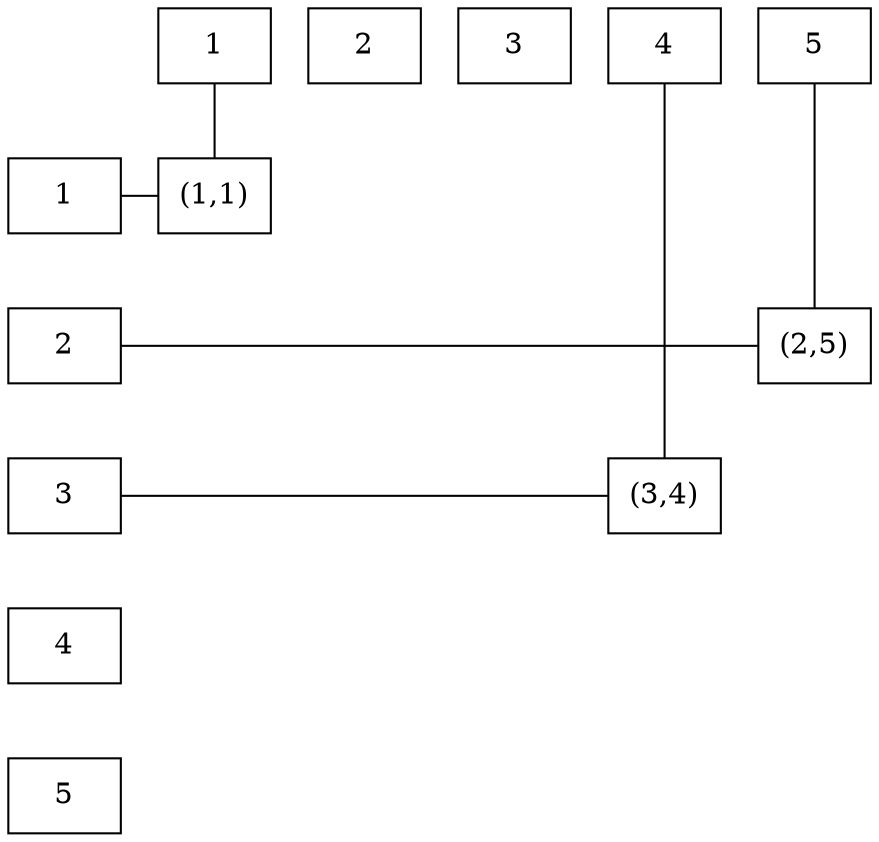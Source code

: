 digraph G {
    node [shape=box];
    rankdir=TB;

    // Definir encabezados de filas
    fila1 [label="1", group=1];
    fila2 [label="2", group=1];
    fila3 [label="3", group=1];
    fila4 [label="4", group=1];
    fila5 [label="5", group=1];

    // Definir encabezados de columnas
    col1 [label="1", group=2];
    col2 [label="2", group=3];
    col3 [label="3", group=4];
    col4 [label="4", group=5];
    col5 [label="5", group=6];

    // Mantener los encabezados de las columnas en el mismo rango horizontal
    { rank=same; col1; col2; col3; col4; col5 }

    // Definir nodos en las coordenadas especificadas
    nodo1_1 [label="(1,1)", group=2];
    nodo3_4 [label="(3,4)", group=5];
    nodo2_5 [label="(2,5)", group=6];

    // Conectar encabezados de filas con nodos
    fila1 -> nodo1_1 [dir=none];
    fila2 -> nodo2_5 [dir=none];
    fila3 -> nodo3_4 [dir=none];

    // Conectar encabezados de columnas con nodos
    col1 -> nodo1_1 [dir=none];
    col5 -> nodo2_5 [dir=none];
    col4 -> nodo3_4 [dir=none];

    // Mantener los encabezados de filas alineados verticalmente
    fila1 -> fila2 [style=invis];
    fila2 -> fila3 [style=invis];
    fila3 -> fila4 [style=invis];
    fila4 -> fila5 [style=invis];

    // Mantener los nodos de la misma fila en el mismo rango horizontal
    { rank=same; fila1; nodo1_1 }
    { rank=same; fila2; nodo2_5 }
    { rank=same; fila3; nodo3_4 }

    // Conectar las columnas entre sí de forma invisible para mantener el orden
    col1 -> col2 [style=invis];
    col2 -> col3 [style=invis];
    col3 -> col4 [style=invis];
    col4 -> col5 [style=invis];
}
